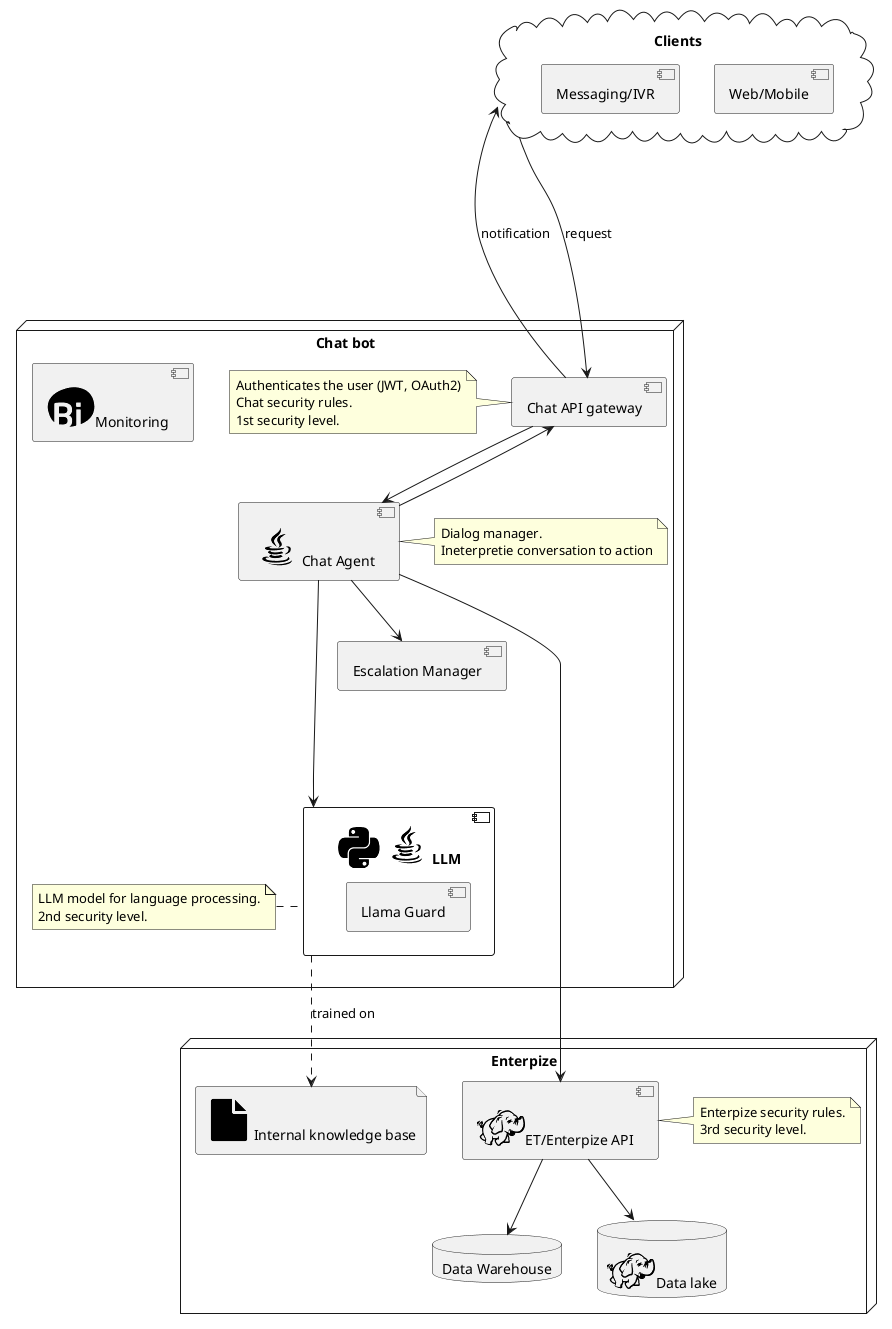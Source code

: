 @startuml
!include <logos/postgresql>
!include <logos/mysql>
!include <logos/google-cloud-platform>
!include <logos/airflow>

!include <cloudinsight/java>
!include <cloudinsight/python>
!include <cloudinsight/bi>
!include <cloudinsight/hdfs>
!include <cloudinsight/file>
!include <cloudinsight/kafka>
!include <cloudinsight/hdfs>


cloud "Clients" as source{
 component "Web/Mobile"
 component "Messaging/IVR"
}

node "Chat bot" {
 component "Chat API gateway" as chat_api
note left of chat_api
Authenticates the user (JWT, OAuth2)
Chat security rules.
1st security level.
end note
 component "<$java>Chat Agent" as chat_agent

component "Escalation Manager" as em
chat_agent --> em

note right of chat_agent
Dialog manager. 
Ineterpretie conversation to action
end note
 chat_api --> chat_agent
 chat_agent --> chat_api
 component "<$python><$java>LLM" as llm {
component "Llama Guard"
}
note left of llm
LLM model for language processing.
2nd security level.
end note
 chat_agent --down--> llm
 component "<$bi>Monitoring"
}
source --down--> chat_api : request
chat_api --> source : notification

node "Enterpize" {
 component "<$hdfs>ET/Enterpize API" as ent_api
note right of ent_api
Enterpize security rules.
3rd security level.
end note
 chat_agent --> ent_api



 database "Data Warehouse" as dw
 ent_api --> dw
 database "<$hdfs>Data lake" as dl
 ent_api --> dl
 file "<$file>Internal knowledge base" as file
 llm ..> file: trained on
}
@enduml
